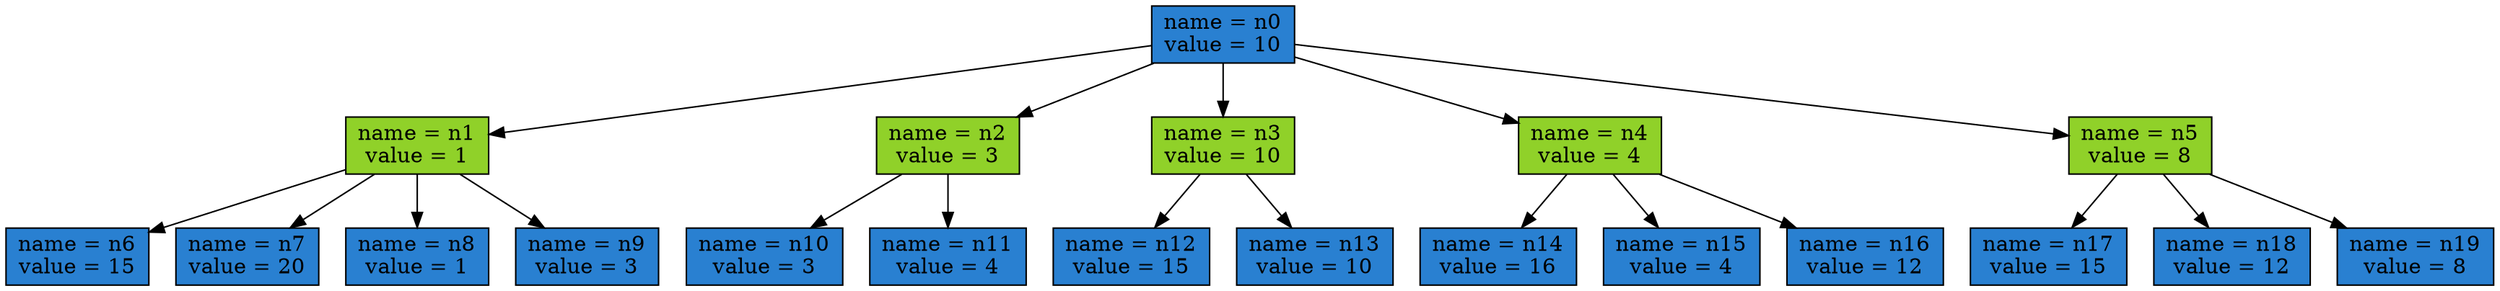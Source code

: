 digraph Tree {
node [shape=box, style="filled", color="black"] ;
0 [label=<name = n0<br/>
value = 10<br/>
>, fillcolor="#2980d1"] ;
1 [label=<name = n1<br/>
value = 1<br/>
>, fillcolor="#90d129"] ;
2 [label=<name = n6<br/>
value = 15<br/>
>, fillcolor="#2980d1"] ;
3 [label=<name = n7<br/>
value = 20<br/>
>, fillcolor="#2980d1"] ;
4 [label=<name = n8<br/>
value = 1<br/>
>, fillcolor="#2980d1"] ;
5 [label=<name = n9<br/>
value = 3<br/>
>, fillcolor="#2980d1"] ;
6 [label=<name = n2<br/>
value = 3<br/>
>, fillcolor="#90d129"] ;
7 [label=<name = n10<br/>
value = 3<br/>
>, fillcolor="#2980d1"] ;
8 [label=<name = n11<br/>
value = 4<br/>
>, fillcolor="#2980d1"] ;
9 [label=<name = n3<br/>
value = 10<br/>
>, fillcolor="#90d129"] ;
10 [label=<name = n12<br/>
value = 15<br/>
>, fillcolor="#2980d1"] ;
11 [label=<name = n13<br/>
value = 10<br/>
>, fillcolor="#2980d1"] ;
12 [label=<name = n4<br/>
value = 4<br/>
>, fillcolor="#90d129"] ;
13 [label=<name = n14<br/>
value = 16<br/>
>, fillcolor="#2980d1"] ;
14 [label=<name = n15<br/>
value = 4<br/>
>, fillcolor="#2980d1"] ;
15 [label=<name = n16<br/>
value = 12<br/>
>, fillcolor="#2980d1"] ;
16 [label=<name = n5<br/>
value = 8<br/>
>, fillcolor="#90d129"] ;
17 [label=<name = n17<br/>
value = 15<br/>
>, fillcolor="#2980d1"] ;
18 [label=<name = n18<br/>
value = 12<br/>
>, fillcolor="#2980d1"] ;
19 [label=<name = n19<br/>
value = 8<br/>
>, fillcolor="#2980d1"] ;
0 -> 1 ;
0 -> 6 ;
0 -> 9 ;
0 -> 12 ;
0 -> 16 ;
1 -> 2 ;
1 -> 3 ;
1 -> 4 ;
1 -> 5 ;
6 -> 7 ;
6 -> 8 ;
9 -> 10 ;
9 -> 11 ;
12 -> 13 ;
12 -> 14 ;
12 -> 15 ;
16 -> 17 ;
16 -> 18 ;
16 -> 19 ;
}
